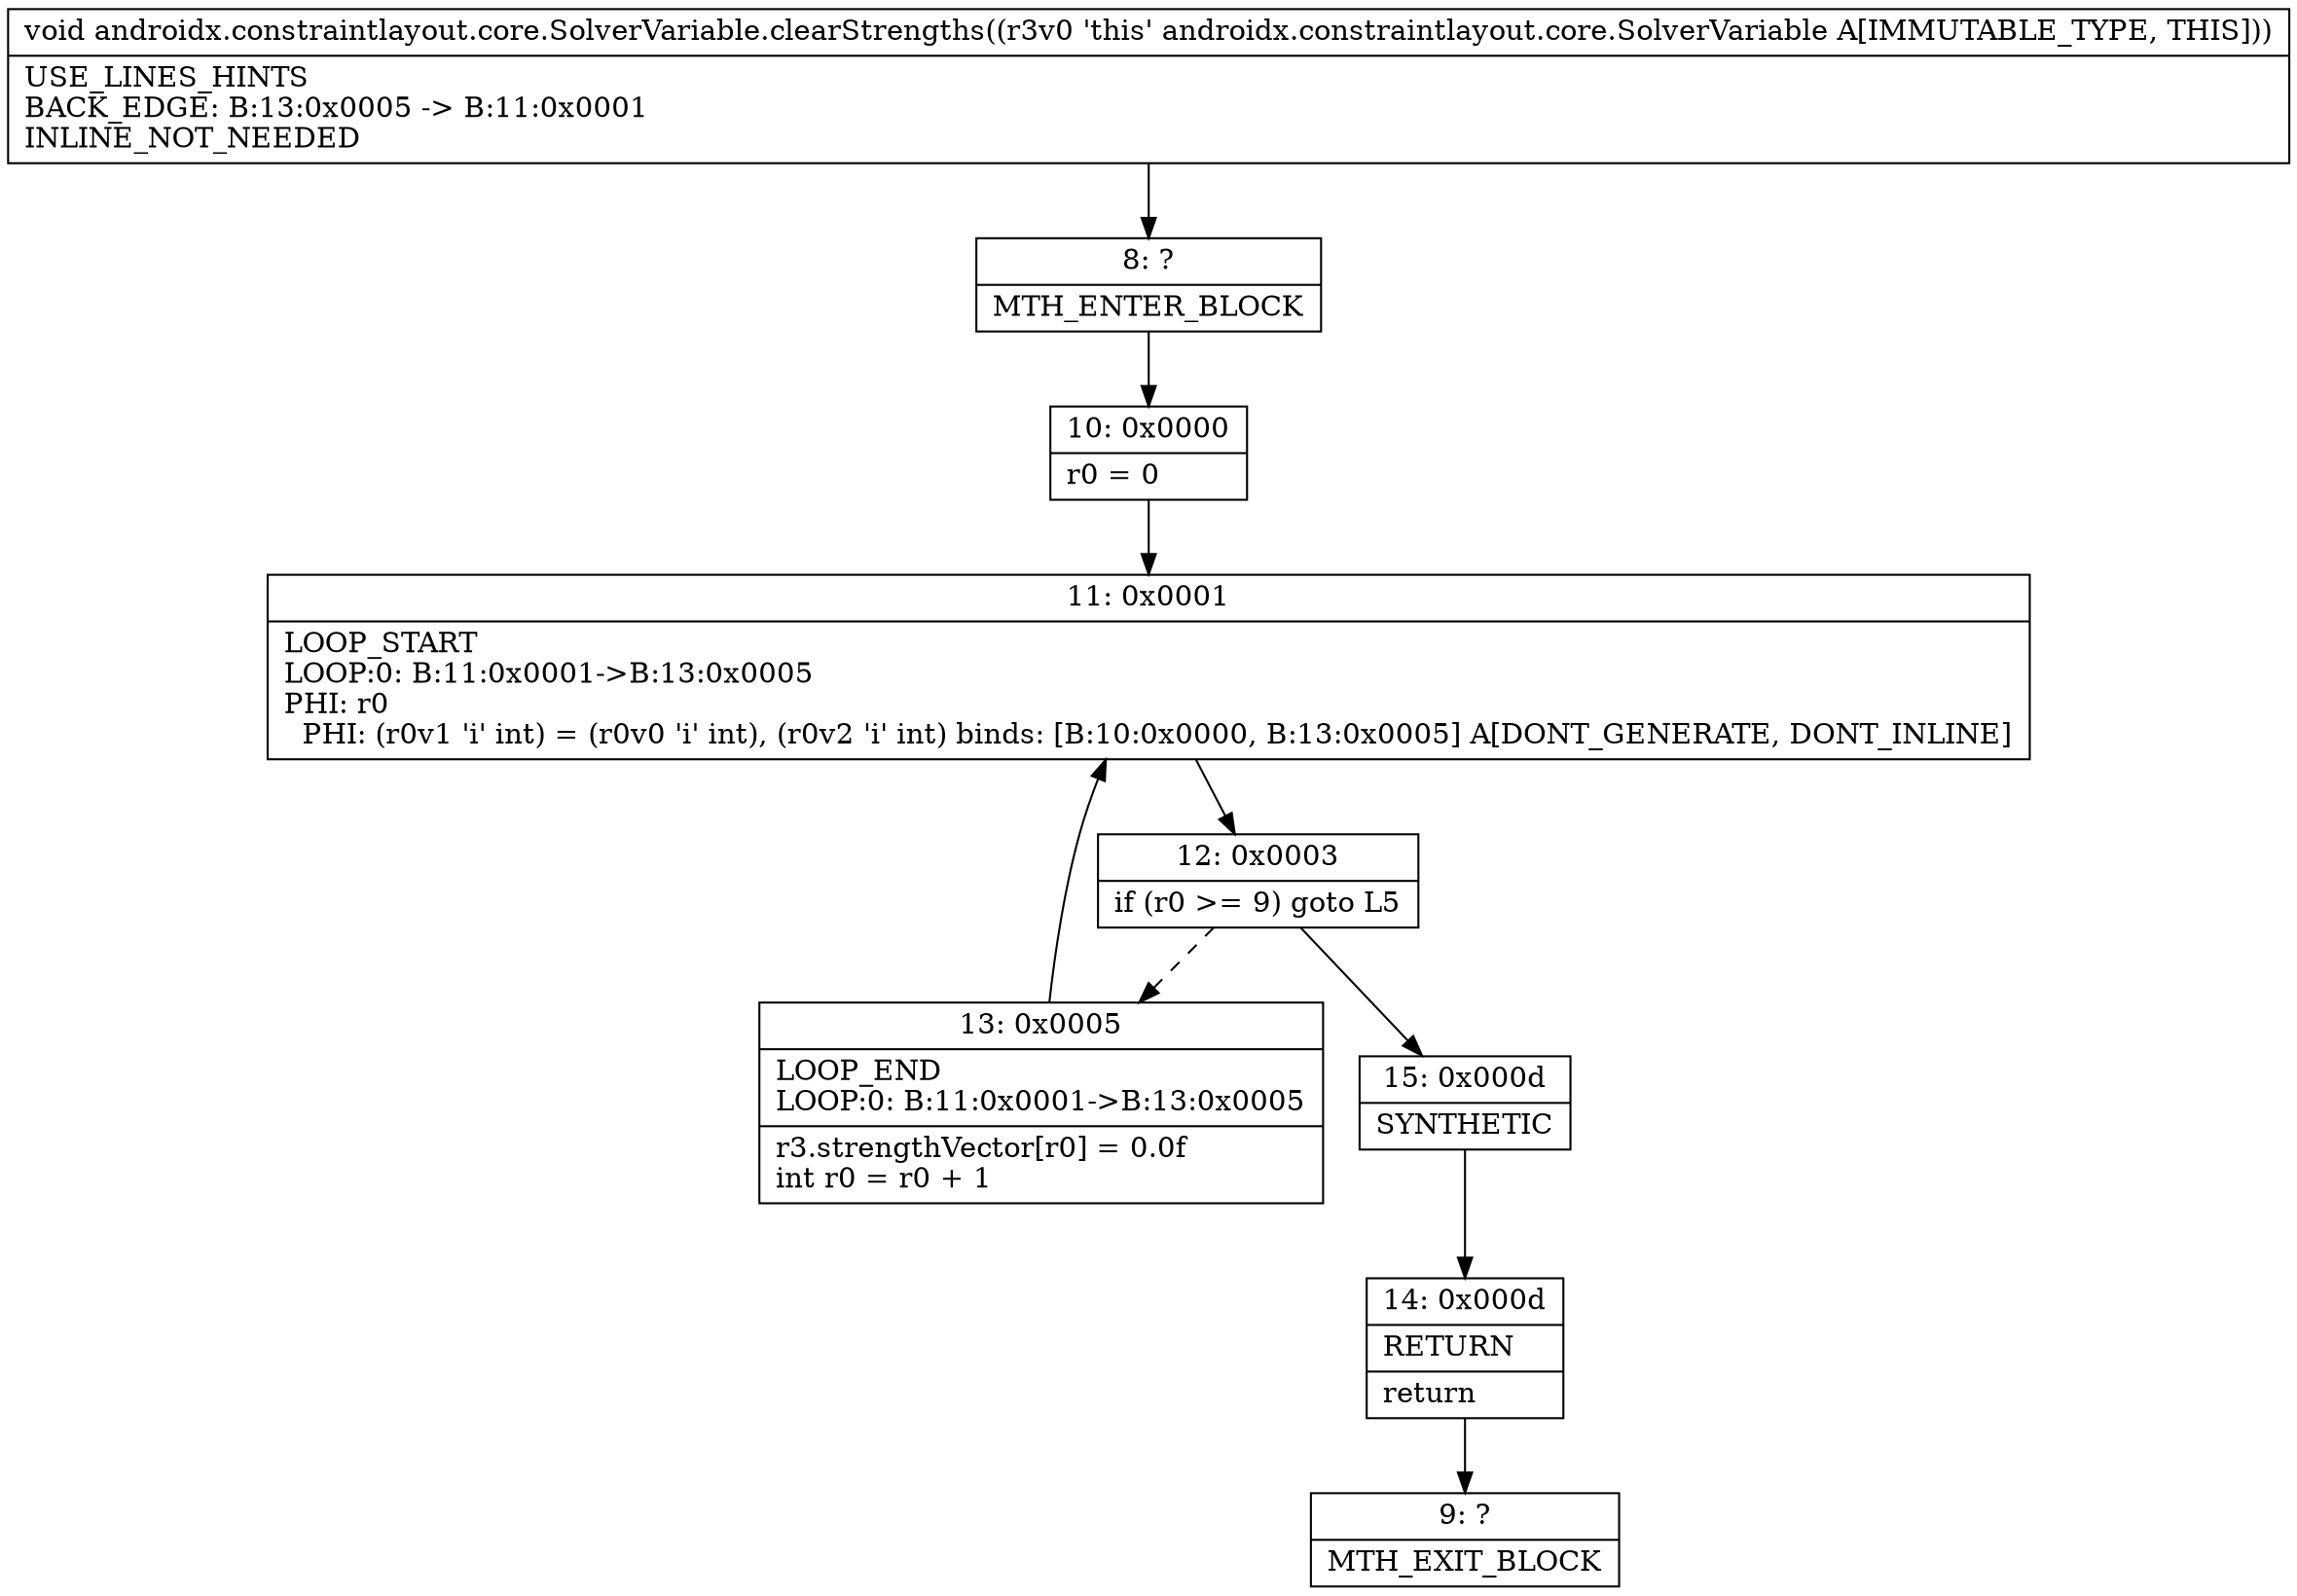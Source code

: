 digraph "CFG forandroidx.constraintlayout.core.SolverVariable.clearStrengths()V" {
Node_8 [shape=record,label="{8\:\ ?|MTH_ENTER_BLOCK\l}"];
Node_10 [shape=record,label="{10\:\ 0x0000|r0 = 0\l}"];
Node_11 [shape=record,label="{11\:\ 0x0001|LOOP_START\lLOOP:0: B:11:0x0001\-\>B:13:0x0005\lPHI: r0 \l  PHI: (r0v1 'i' int) = (r0v0 'i' int), (r0v2 'i' int) binds: [B:10:0x0000, B:13:0x0005] A[DONT_GENERATE, DONT_INLINE]\l}"];
Node_12 [shape=record,label="{12\:\ 0x0003|if (r0 \>= 9) goto L5\l}"];
Node_13 [shape=record,label="{13\:\ 0x0005|LOOP_END\lLOOP:0: B:11:0x0001\-\>B:13:0x0005\l|r3.strengthVector[r0] = 0.0f\lint r0 = r0 + 1\l}"];
Node_15 [shape=record,label="{15\:\ 0x000d|SYNTHETIC\l}"];
Node_14 [shape=record,label="{14\:\ 0x000d|RETURN\l|return\l}"];
Node_9 [shape=record,label="{9\:\ ?|MTH_EXIT_BLOCK\l}"];
MethodNode[shape=record,label="{void androidx.constraintlayout.core.SolverVariable.clearStrengths((r3v0 'this' androidx.constraintlayout.core.SolverVariable A[IMMUTABLE_TYPE, THIS]))  | USE_LINES_HINTS\lBACK_EDGE: B:13:0x0005 \-\> B:11:0x0001\lINLINE_NOT_NEEDED\l}"];
MethodNode -> Node_8;Node_8 -> Node_10;
Node_10 -> Node_11;
Node_11 -> Node_12;
Node_12 -> Node_13[style=dashed];
Node_12 -> Node_15;
Node_13 -> Node_11;
Node_15 -> Node_14;
Node_14 -> Node_9;
}

